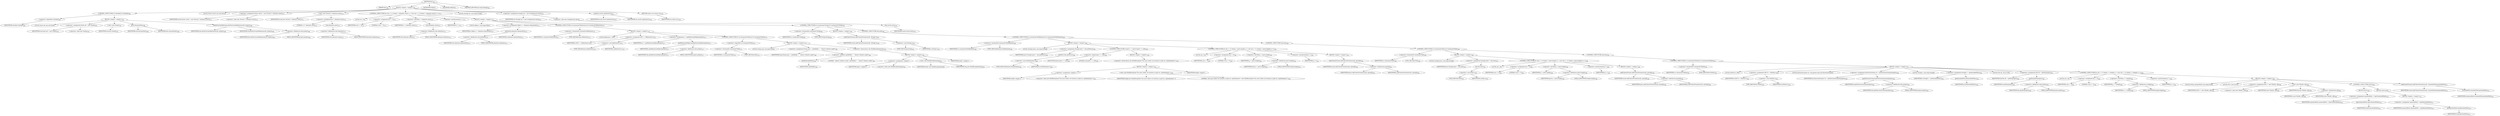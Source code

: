 digraph "list" {  
"450" [label = <(METHOD,list)<SUB>264</SUB>> ]
"56" [label = <(PARAM,this)<SUB>264</SUB>> ]
"451" [label = <(BLOCK,&lt;empty&gt;,&lt;empty&gt;)<SUB>264</SUB>> ]
"452" [label = <(CONTROL_STRUCTURE,if (!checked),if (!checked))<SUB>265</SUB>> ]
"453" [label = <(&lt;operator&gt;.logicalNot,!checked)<SUB>265</SUB>> ]
"454" [label = <(IDENTIFIER,checked,!checked)<SUB>265</SUB>> ]
"455" [label = <(BLOCK,&lt;empty&gt;,&lt;empty&gt;)<SUB>265</SUB>> ]
"54" [label = <(LOCAL,Stack stk: java.util.Stack)> ]
"456" [label = <(&lt;operator&gt;.assignment,Stack stk = new Stack())<SUB>267</SUB>> ]
"457" [label = <(IDENTIFIER,stk,Stack stk = new Stack())<SUB>267</SUB>> ]
"458" [label = <(&lt;operator&gt;.alloc,new Stack())<SUB>267</SUB>> ]
"459" [label = <(&lt;init&gt;,new Stack())<SUB>267</SUB>> ]
"53" [label = <(IDENTIFIER,stk,new Stack())<SUB>267</SUB>> ]
"460" [label = <(push,stk.push(this))<SUB>268</SUB>> ]
"461" [label = <(IDENTIFIER,stk,stk.push(this))<SUB>268</SUB>> ]
"55" [label = <(IDENTIFIER,this,stk.push(this))<SUB>268</SUB>> ]
"462" [label = <(dieOnCircularReference,dieOnCircularReference(stk, project))<SUB>269</SUB>> ]
"57" [label = <(IDENTIFIER,this,dieOnCircularReference(stk, project))<SUB>269</SUB>> ]
"463" [label = <(IDENTIFIER,stk,dieOnCircularReference(stk, project))<SUB>269</SUB>> ]
"464" [label = <(&lt;operator&gt;.fieldAccess,this.project)<SUB>269</SUB>> ]
"465" [label = <(IDENTIFIER,this,dieOnCircularReference(stk, project))<SUB>269</SUB>> ]
"466" [label = <(FIELD_IDENTIFIER,project,project)<SUB>269</SUB>> ]
"59" [label = <(LOCAL,Vector result: java.util.Vector)> ]
"467" [label = <(&lt;operator&gt;.assignment,Vector result = new Vector(2 * elements.size()))<SUB>272</SUB>> ]
"468" [label = <(IDENTIFIER,result,Vector result = new Vector(2 * elements.size()))<SUB>272</SUB>> ]
"469" [label = <(&lt;operator&gt;.alloc,new Vector(2 * elements.size()))<SUB>272</SUB>> ]
"470" [label = <(&lt;init&gt;,new Vector(2 * elements.size()))<SUB>272</SUB>> ]
"58" [label = <(IDENTIFIER,result,new Vector(2 * elements.size()))<SUB>272</SUB>> ]
"471" [label = <(&lt;operator&gt;.multiplication,2 * elements.size())<SUB>272</SUB>> ]
"472" [label = <(LITERAL,2,2 * elements.size())<SUB>272</SUB>> ]
"473" [label = <(size,elements.size())<SUB>272</SUB>> ]
"474" [label = <(&lt;operator&gt;.fieldAccess,this.elements)<SUB>272</SUB>> ]
"475" [label = <(IDENTIFIER,this,elements.size())<SUB>272</SUB>> ]
"476" [label = <(FIELD_IDENTIFIER,elements,elements)<SUB>272</SUB>> ]
"477" [label = <(CONTROL_STRUCTURE,for (int i = 0; Some(i &lt; elements.size()); i++),for (int i = 0; Some(i &lt; elements.size()); i++))<SUB>273</SUB>> ]
"478" [label = <(LOCAL,int i: int)> ]
"479" [label = <(&lt;operator&gt;.assignment,int i = 0)<SUB>273</SUB>> ]
"480" [label = <(IDENTIFIER,i,int i = 0)<SUB>273</SUB>> ]
"481" [label = <(LITERAL,0,int i = 0)<SUB>273</SUB>> ]
"482" [label = <(&lt;operator&gt;.lessThan,i &lt; elements.size())<SUB>273</SUB>> ]
"483" [label = <(IDENTIFIER,i,i &lt; elements.size())<SUB>273</SUB>> ]
"484" [label = <(size,elements.size())<SUB>273</SUB>> ]
"485" [label = <(&lt;operator&gt;.fieldAccess,this.elements)<SUB>273</SUB>> ]
"486" [label = <(IDENTIFIER,this,elements.size())<SUB>273</SUB>> ]
"487" [label = <(FIELD_IDENTIFIER,elements,elements)<SUB>273</SUB>> ]
"488" [label = <(&lt;operator&gt;.postIncrement,i++)<SUB>273</SUB>> ]
"489" [label = <(IDENTIFIER,i,i++)<SUB>273</SUB>> ]
"490" [label = <(BLOCK,&lt;empty&gt;,&lt;empty&gt;)<SUB>273</SUB>> ]
"491" [label = <(LOCAL,Object o: java.lang.Object)> ]
"492" [label = <(&lt;operator&gt;.assignment,Object o = elements.elementAt(i))<SUB>274</SUB>> ]
"493" [label = <(IDENTIFIER,o,Object o = elements.elementAt(i))<SUB>274</SUB>> ]
"494" [label = <(elementAt,elements.elementAt(i))<SUB>274</SUB>> ]
"495" [label = <(&lt;operator&gt;.fieldAccess,this.elements)<SUB>274</SUB>> ]
"496" [label = <(IDENTIFIER,this,elements.elementAt(i))<SUB>274</SUB>> ]
"497" [label = <(FIELD_IDENTIFIER,elements,elements)<SUB>274</SUB>> ]
"498" [label = <(IDENTIFIER,i,elements.elementAt(i))<SUB>274</SUB>> ]
"499" [label = <(CONTROL_STRUCTURE,if (o instanceof Reference),if (o instanceof Reference))<SUB>275</SUB>> ]
"500" [label = <(&lt;operator&gt;.instanceOf,o instanceof Reference)<SUB>275</SUB>> ]
"501" [label = <(IDENTIFIER,o,o instanceof Reference)<SUB>275</SUB>> ]
"502" [label = <(TYPE_REF,Reference,Reference)<SUB>275</SUB>> ]
"503" [label = <(BLOCK,&lt;empty&gt;,&lt;empty&gt;)<SUB>275</SUB>> ]
"504" [label = <(LOCAL,Reference r: ANY)> ]
"505" [label = <(&lt;operator&gt;.assignment,ANY r = (Reference) o)<SUB>276</SUB>> ]
"506" [label = <(IDENTIFIER,r,ANY r = (Reference) o)<SUB>276</SUB>> ]
"507" [label = <(&lt;operator&gt;.cast,(Reference) o)<SUB>276</SUB>> ]
"508" [label = <(TYPE_REF,Reference,Reference)<SUB>276</SUB>> ]
"509" [label = <(IDENTIFIER,o,(Reference) o)<SUB>276</SUB>> ]
"510" [label = <(&lt;operator&gt;.assignment,o = getReferencedObject(project))<SUB>277</SUB>> ]
"511" [label = <(IDENTIFIER,o,o = getReferencedObject(project))<SUB>277</SUB>> ]
"512" [label = <(getReferencedObject,getReferencedObject(project))<SUB>277</SUB>> ]
"513" [label = <(IDENTIFIER,r,getReferencedObject(project))<SUB>277</SUB>> ]
"514" [label = <(&lt;operator&gt;.fieldAccess,this.project)<SUB>277</SUB>> ]
"515" [label = <(IDENTIFIER,this,getReferencedObject(project))<SUB>277</SUB>> ]
"516" [label = <(FIELD_IDENTIFIER,project,project)<SUB>277</SUB>> ]
"517" [label = <(CONTROL_STRUCTURE,if (!(o instanceof Path)),if (!(o instanceof Path)))<SUB>279</SUB>> ]
"518" [label = <(&lt;operator&gt;.logicalNot,!(o instanceof Path))<SUB>279</SUB>> ]
"519" [label = <(&lt;operator&gt;.instanceOf,o instanceof Path)<SUB>279</SUB>> ]
"520" [label = <(IDENTIFIER,o,o instanceof Path)<SUB>279</SUB>> ]
"521" [label = <(TYPE_REF,Path,Path)<SUB>279</SUB>> ]
"522" [label = <(BLOCK,&lt;empty&gt;,&lt;empty&gt;)<SUB>279</SUB>> ]
"523" [label = <(LOCAL,String msg: java.lang.String)> ]
"524" [label = <(&lt;operator&gt;.assignment,String msg = r.getRefId() + &quot; doesn\'t denote a path&quot;)<SUB>280</SUB>> ]
"525" [label = <(IDENTIFIER,msg,String msg = r.getRefId() + &quot; doesn\'t denote a path&quot;)<SUB>280</SUB>> ]
"526" [label = <(&lt;operator&gt;.addition,r.getRefId() + &quot; doesn\'t denote a path&quot;)<SUB>280</SUB>> ]
"527" [label = <(getRefId,getRefId())<SUB>280</SUB>> ]
"528" [label = <(IDENTIFIER,r,getRefId())<SUB>280</SUB>> ]
"529" [label = <(LITERAL,&quot; doesn\'t denote a path&quot;,r.getRefId() + &quot; doesn\'t denote a path&quot;)<SUB>280</SUB>> ]
"530" [label = <(&lt;operator&gt;.throw,throw new BuildException(msg);)<SUB>281</SUB>> ]
"531" [label = <(BLOCK,&lt;empty&gt;,&lt;empty&gt;)<SUB>281</SUB>> ]
"532" [label = <(&lt;operator&gt;.assignment,&lt;empty&gt;)> ]
"533" [label = <(IDENTIFIER,$obj7,&lt;empty&gt;)> ]
"534" [label = <(&lt;operator&gt;.alloc,new BuildException(msg))<SUB>281</SUB>> ]
"535" [label = <(&lt;init&gt;,new BuildException(msg))<SUB>281</SUB>> ]
"536" [label = <(IDENTIFIER,$obj7,new BuildException(msg))> ]
"537" [label = <(IDENTIFIER,msg,new BuildException(msg))<SUB>281</SUB>> ]
"538" [label = <(IDENTIFIER,$obj7,&lt;empty&gt;)> ]
"539" [label = <(CONTROL_STRUCTURE,if (o instanceof String),if (o instanceof String))<SUB>285</SUB>> ]
"540" [label = <(&lt;operator&gt;.instanceOf,o instanceof String)<SUB>285</SUB>> ]
"541" [label = <(IDENTIFIER,o,o instanceof String)<SUB>285</SUB>> ]
"542" [label = <(TYPE_REF,String,String)<SUB>285</SUB>> ]
"543" [label = <(BLOCK,&lt;empty&gt;,&lt;empty&gt;)<SUB>285</SUB>> ]
"544" [label = <(addUnlessPresent,addUnlessPresent(result, (String) o))<SUB>287</SUB>> ]
"545" [label = <(IDENTIFIER,result,addUnlessPresent(result, (String) o))<SUB>287</SUB>> ]
"546" [label = <(&lt;operator&gt;.cast,(String) o)<SUB>287</SUB>> ]
"547" [label = <(TYPE_REF,String,String)<SUB>287</SUB>> ]
"548" [label = <(IDENTIFIER,o,(String) o)<SUB>287</SUB>> ]
"549" [label = <(CONTROL_STRUCTURE,else,else)<SUB>288</SUB>> ]
"550" [label = <(CONTROL_STRUCTURE,if (o instanceof PathElement),if (o instanceof PathElement))<SUB>288</SUB>> ]
"551" [label = <(&lt;operator&gt;.instanceOf,o instanceof PathElement)<SUB>288</SUB>> ]
"552" [label = <(IDENTIFIER,o,o instanceof PathElement)<SUB>288</SUB>> ]
"553" [label = <(TYPE_REF,PathElement,PathElement)<SUB>288</SUB>> ]
"554" [label = <(BLOCK,&lt;empty&gt;,&lt;empty&gt;)<SUB>288</SUB>> ]
"555" [label = <(LOCAL,String[] parts: java.lang.String[])> ]
"556" [label = <(&lt;operator&gt;.assignment,String[] parts = this.getParts())<SUB>289</SUB>> ]
"557" [label = <(IDENTIFIER,parts,String[] parts = this.getParts())<SUB>289</SUB>> ]
"558" [label = <(getParts,this.getParts())<SUB>289</SUB>> ]
"559" [label = <(&lt;operator&gt;.cast,(PathElement) o)<SUB>289</SUB>> ]
"560" [label = <(TYPE_REF,PathElement,PathElement)<SUB>289</SUB>> ]
"561" [label = <(IDENTIFIER,o,(PathElement) o)<SUB>289</SUB>> ]
"562" [label = <(CONTROL_STRUCTURE,if (parts == null),if (parts == null))<SUB>290</SUB>> ]
"563" [label = <(&lt;operator&gt;.equals,parts == null)<SUB>290</SUB>> ]
"564" [label = <(IDENTIFIER,parts,parts == null)<SUB>290</SUB>> ]
"565" [label = <(LITERAL,null,parts == null)<SUB>290</SUB>> ]
"566" [label = <(BLOCK,&lt;empty&gt;,&lt;empty&gt;)<SUB>290</SUB>> ]
"567" [label = <(&lt;operator&gt;.throw,throw new BuildException(&quot;You must either set location or path on &lt;pathelement&gt;&quot;);)<SUB>291</SUB>> ]
"568" [label = <(BLOCK,&lt;empty&gt;,&lt;empty&gt;)<SUB>291</SUB>> ]
"569" [label = <(&lt;operator&gt;.assignment,&lt;empty&gt;)> ]
"570" [label = <(IDENTIFIER,$obj8,&lt;empty&gt;)> ]
"571" [label = <(&lt;operator&gt;.alloc,new BuildException(&quot;You must either set location or path on &lt;pathelement&gt;&quot;))<SUB>291</SUB>> ]
"572" [label = <(&lt;init&gt;,new BuildException(&quot;You must either set location or path on &lt;pathelement&gt;&quot;))<SUB>291</SUB>> ]
"573" [label = <(IDENTIFIER,$obj8,new BuildException(&quot;You must either set location or path on &lt;pathelement&gt;&quot;))> ]
"574" [label = <(LITERAL,&quot;You must either set location or path on &lt;pathelement&gt;&quot;,new BuildException(&quot;You must either set location or path on &lt;pathelement&gt;&quot;))<SUB>291</SUB>> ]
"575" [label = <(IDENTIFIER,$obj8,&lt;empty&gt;)> ]
"576" [label = <(CONTROL_STRUCTURE,for (int j = 0; Some(j &lt; parts.length); j++),for (int j = 0; Some(j &lt; parts.length); j++))<SUB>293</SUB>> ]
"577" [label = <(LOCAL,int j: int)> ]
"578" [label = <(&lt;operator&gt;.assignment,int j = 0)<SUB>293</SUB>> ]
"579" [label = <(IDENTIFIER,j,int j = 0)<SUB>293</SUB>> ]
"580" [label = <(LITERAL,0,int j = 0)<SUB>293</SUB>> ]
"581" [label = <(&lt;operator&gt;.lessThan,j &lt; parts.length)<SUB>293</SUB>> ]
"582" [label = <(IDENTIFIER,j,j &lt; parts.length)<SUB>293</SUB>> ]
"583" [label = <(&lt;operator&gt;.fieldAccess,parts.length)<SUB>293</SUB>> ]
"584" [label = <(IDENTIFIER,parts,j &lt; parts.length)<SUB>293</SUB>> ]
"585" [label = <(FIELD_IDENTIFIER,length,length)<SUB>293</SUB>> ]
"586" [label = <(&lt;operator&gt;.postIncrement,j++)<SUB>293</SUB>> ]
"587" [label = <(IDENTIFIER,j,j++)<SUB>293</SUB>> ]
"588" [label = <(BLOCK,&lt;empty&gt;,&lt;empty&gt;)<SUB>293</SUB>> ]
"589" [label = <(addUnlessPresent,addUnlessPresent(result, parts[j]))<SUB>294</SUB>> ]
"590" [label = <(IDENTIFIER,result,addUnlessPresent(result, parts[j]))<SUB>294</SUB>> ]
"591" [label = <(&lt;operator&gt;.indexAccess,parts[j])<SUB>294</SUB>> ]
"592" [label = <(IDENTIFIER,parts,addUnlessPresent(result, parts[j]))<SUB>294</SUB>> ]
"593" [label = <(IDENTIFIER,j,addUnlessPresent(result, parts[j]))<SUB>294</SUB>> ]
"594" [label = <(CONTROL_STRUCTURE,else,else)<SUB>296</SUB>> ]
"595" [label = <(CONTROL_STRUCTURE,if (o instanceof Path),if (o instanceof Path))<SUB>296</SUB>> ]
"596" [label = <(&lt;operator&gt;.instanceOf,o instanceof Path)<SUB>296</SUB>> ]
"597" [label = <(IDENTIFIER,o,o instanceof Path)<SUB>296</SUB>> ]
"598" [label = <(TYPE_REF,Path,Path)<SUB>296</SUB>> ]
"599" [label = <(BLOCK,&lt;empty&gt;,&lt;empty&gt;)<SUB>296</SUB>> ]
"600" [label = <(LOCAL,String[] parts: java.lang.String[])> ]
"601" [label = <(&lt;operator&gt;.assignment,String[] parts = this.list())<SUB>297</SUB>> ]
"602" [label = <(IDENTIFIER,parts,String[] parts = this.list())<SUB>297</SUB>> ]
"603" [label = <(list,this.list())<SUB>297</SUB>> ]
"604" [label = <(&lt;operator&gt;.cast,(Path) o)<SUB>297</SUB>> ]
"605" [label = <(TYPE_REF,Path,Path)<SUB>297</SUB>> ]
"606" [label = <(IDENTIFIER,o,(Path) o)<SUB>297</SUB>> ]
"607" [label = <(CONTROL_STRUCTURE,for (int j = 0; Some(j &lt; parts.length); j++),for (int j = 0; Some(j &lt; parts.length); j++))<SUB>298</SUB>> ]
"608" [label = <(LOCAL,int j: int)> ]
"609" [label = <(&lt;operator&gt;.assignment,int j = 0)<SUB>298</SUB>> ]
"610" [label = <(IDENTIFIER,j,int j = 0)<SUB>298</SUB>> ]
"611" [label = <(LITERAL,0,int j = 0)<SUB>298</SUB>> ]
"612" [label = <(&lt;operator&gt;.lessThan,j &lt; parts.length)<SUB>298</SUB>> ]
"613" [label = <(IDENTIFIER,j,j &lt; parts.length)<SUB>298</SUB>> ]
"614" [label = <(&lt;operator&gt;.fieldAccess,parts.length)<SUB>298</SUB>> ]
"615" [label = <(IDENTIFIER,parts,j &lt; parts.length)<SUB>298</SUB>> ]
"616" [label = <(FIELD_IDENTIFIER,length,length)<SUB>298</SUB>> ]
"617" [label = <(&lt;operator&gt;.postIncrement,j++)<SUB>298</SUB>> ]
"618" [label = <(IDENTIFIER,j,j++)<SUB>298</SUB>> ]
"619" [label = <(BLOCK,&lt;empty&gt;,&lt;empty&gt;)<SUB>298</SUB>> ]
"620" [label = <(addUnlessPresent,addUnlessPresent(result, parts[j]))<SUB>299</SUB>> ]
"621" [label = <(IDENTIFIER,result,addUnlessPresent(result, parts[j]))<SUB>299</SUB>> ]
"622" [label = <(&lt;operator&gt;.indexAccess,parts[j])<SUB>299</SUB>> ]
"623" [label = <(IDENTIFIER,parts,addUnlessPresent(result, parts[j]))<SUB>299</SUB>> ]
"624" [label = <(IDENTIFIER,j,addUnlessPresent(result, parts[j]))<SUB>299</SUB>> ]
"625" [label = <(CONTROL_STRUCTURE,else,else)<SUB>301</SUB>> ]
"626" [label = <(CONTROL_STRUCTURE,if (o instanceof FileSet),if (o instanceof FileSet))<SUB>301</SUB>> ]
"627" [label = <(&lt;operator&gt;.instanceOf,o instanceof FileSet)<SUB>301</SUB>> ]
"628" [label = <(IDENTIFIER,o,o instanceof FileSet)<SUB>301</SUB>> ]
"629" [label = <(TYPE_REF,FileSet,FileSet)<SUB>301</SUB>> ]
"630" [label = <(BLOCK,&lt;empty&gt;,&lt;empty&gt;)<SUB>301</SUB>> ]
"631" [label = <(LOCAL,FileSet fs: ANY)> ]
"632" [label = <(&lt;operator&gt;.assignment,ANY fs = (FileSet) o)<SUB>302</SUB>> ]
"633" [label = <(IDENTIFIER,fs,ANY fs = (FileSet) o)<SUB>302</SUB>> ]
"634" [label = <(&lt;operator&gt;.cast,(FileSet) o)<SUB>302</SUB>> ]
"635" [label = <(TYPE_REF,FileSet,FileSet)<SUB>302</SUB>> ]
"636" [label = <(IDENTIFIER,o,(FileSet) o)<SUB>302</SUB>> ]
"637" [label = <(LOCAL,DirectoryScanner ds: org.apache.tools.ant.DirectoryScanner)> ]
"638" [label = <(&lt;operator&gt;.assignment,DirectoryScanner ds = getDirectoryScanner(project))<SUB>303</SUB>> ]
"639" [label = <(IDENTIFIER,ds,DirectoryScanner ds = getDirectoryScanner(project))<SUB>303</SUB>> ]
"640" [label = <(getDirectoryScanner,getDirectoryScanner(project))<SUB>303</SUB>> ]
"641" [label = <(IDENTIFIER,fs,getDirectoryScanner(project))<SUB>303</SUB>> ]
"642" [label = <(&lt;operator&gt;.fieldAccess,this.project)<SUB>303</SUB>> ]
"643" [label = <(IDENTIFIER,this,getDirectoryScanner(project))<SUB>303</SUB>> ]
"644" [label = <(FIELD_IDENTIFIER,project,project)<SUB>303</SUB>> ]
"645" [label = <(LOCAL,String[] s: java.lang.String[])> ]
"646" [label = <(&lt;operator&gt;.assignment,String[] s = getIncludedFiles())<SUB>304</SUB>> ]
"647" [label = <(IDENTIFIER,s,String[] s = getIncludedFiles())<SUB>304</SUB>> ]
"648" [label = <(getIncludedFiles,getIncludedFiles())<SUB>304</SUB>> ]
"649" [label = <(IDENTIFIER,ds,getIncludedFiles())<SUB>304</SUB>> ]
"650" [label = <(LOCAL,File dir: java.io.File)> ]
"651" [label = <(&lt;operator&gt;.assignment,File dir = getDir(project))<SUB>305</SUB>> ]
"652" [label = <(IDENTIFIER,dir,File dir = getDir(project))<SUB>305</SUB>> ]
"653" [label = <(getDir,getDir(project))<SUB>305</SUB>> ]
"654" [label = <(IDENTIFIER,fs,getDir(project))<SUB>305</SUB>> ]
"655" [label = <(&lt;operator&gt;.fieldAccess,this.project)<SUB>305</SUB>> ]
"656" [label = <(IDENTIFIER,this,getDir(project))<SUB>305</SUB>> ]
"657" [label = <(FIELD_IDENTIFIER,project,project)<SUB>305</SUB>> ]
"658" [label = <(CONTROL_STRUCTURE,for (int j = 0; Some(j &lt; s.length); j++),for (int j = 0; Some(j &lt; s.length); j++))<SUB>306</SUB>> ]
"659" [label = <(LOCAL,int j: int)> ]
"660" [label = <(&lt;operator&gt;.assignment,int j = 0)<SUB>306</SUB>> ]
"661" [label = <(IDENTIFIER,j,int j = 0)<SUB>306</SUB>> ]
"662" [label = <(LITERAL,0,int j = 0)<SUB>306</SUB>> ]
"663" [label = <(&lt;operator&gt;.lessThan,j &lt; s.length)<SUB>306</SUB>> ]
"664" [label = <(IDENTIFIER,j,j &lt; s.length)<SUB>306</SUB>> ]
"665" [label = <(&lt;operator&gt;.fieldAccess,s.length)<SUB>306</SUB>> ]
"666" [label = <(IDENTIFIER,s,j &lt; s.length)<SUB>306</SUB>> ]
"667" [label = <(FIELD_IDENTIFIER,length,length)<SUB>306</SUB>> ]
"668" [label = <(&lt;operator&gt;.postIncrement,j++)<SUB>306</SUB>> ]
"669" [label = <(IDENTIFIER,j,j++)<SUB>306</SUB>> ]
"670" [label = <(BLOCK,&lt;empty&gt;,&lt;empty&gt;)<SUB>306</SUB>> ]
"671" [label = <(LOCAL,String canonicalPath: java.lang.String)> ]
"61" [label = <(LOCAL,File f: java.io.File)> ]
"672" [label = <(&lt;operator&gt;.assignment,File f = new File(dir, s[j]))<SUB>308</SUB>> ]
"673" [label = <(IDENTIFIER,f,File f = new File(dir, s[j]))<SUB>308</SUB>> ]
"674" [label = <(&lt;operator&gt;.alloc,new File(dir, s[j]))<SUB>308</SUB>> ]
"675" [label = <(&lt;init&gt;,new File(dir, s[j]))<SUB>308</SUB>> ]
"60" [label = <(IDENTIFIER,f,new File(dir, s[j]))<SUB>308</SUB>> ]
"676" [label = <(IDENTIFIER,dir,new File(dir, s[j]))<SUB>308</SUB>> ]
"677" [label = <(&lt;operator&gt;.indexAccess,s[j])<SUB>308</SUB>> ]
"678" [label = <(IDENTIFIER,s,new File(dir, s[j]))<SUB>308</SUB>> ]
"679" [label = <(IDENTIFIER,j,new File(dir, s[j]))<SUB>308</SUB>> ]
"680" [label = <(CONTROL_STRUCTURE,try,try)<SUB>309</SUB>> ]
"681" [label = <(BLOCK,try,try)<SUB>309</SUB>> ]
"682" [label = <(&lt;operator&gt;.assignment,canonicalPath = f.getCanonicalPath())<SUB>310</SUB>> ]
"683" [label = <(IDENTIFIER,canonicalPath,canonicalPath = f.getCanonicalPath())<SUB>310</SUB>> ]
"684" [label = <(getCanonicalPath,f.getCanonicalPath())<SUB>310</SUB>> ]
"685" [label = <(IDENTIFIER,f,f.getCanonicalPath())<SUB>310</SUB>> ]
"686" [label = <(BLOCK,catch,catch)> ]
"687" [label = <(BLOCK,&lt;empty&gt;,&lt;empty&gt;)<SUB>311</SUB>> ]
"688" [label = <(&lt;operator&gt;.assignment,canonicalPath = f.getAbsolutePath())<SUB>312</SUB>> ]
"689" [label = <(IDENTIFIER,canonicalPath,canonicalPath = f.getAbsolutePath())<SUB>312</SUB>> ]
"690" [label = <(getAbsolutePath,f.getAbsolutePath())<SUB>312</SUB>> ]
"691" [label = <(IDENTIFIER,f,f.getAbsolutePath())<SUB>312</SUB>> ]
"692" [label = <(addUnlessPresent,addUnlessPresent(result, translateFile(canonicalPath)))<SUB>314</SUB>> ]
"693" [label = <(IDENTIFIER,result,addUnlessPresent(result, translateFile(canonicalPath)))<SUB>314</SUB>> ]
"694" [label = <(translateFile,translateFile(canonicalPath))<SUB>314</SUB>> ]
"695" [label = <(IDENTIFIER,canonicalPath,translateFile(canonicalPath))<SUB>314</SUB>> ]
"696" [label = <(LOCAL,String[] res: java.lang.String[])> ]
"697" [label = <(&lt;operator&gt;.assignment,String[] res = new String[result.size()])<SUB>318</SUB>> ]
"698" [label = <(IDENTIFIER,res,String[] res = new String[result.size()])<SUB>318</SUB>> ]
"699" [label = <(&lt;operator&gt;.alloc,new String[result.size()])> ]
"700" [label = <(size,result.size())<SUB>318</SUB>> ]
"701" [label = <(IDENTIFIER,result,result.size())<SUB>318</SUB>> ]
"702" [label = <(copyInto,result.copyInto(res))<SUB>319</SUB>> ]
"703" [label = <(IDENTIFIER,result,result.copyInto(res))<SUB>319</SUB>> ]
"704" [label = <(IDENTIFIER,res,result.copyInto(res))<SUB>319</SUB>> ]
"705" [label = <(RETURN,return res;,return res;)<SUB>320</SUB>> ]
"706" [label = <(IDENTIFIER,res,return res;)<SUB>320</SUB>> ]
"707" [label = <(MODIFIER,PUBLIC)> ]
"708" [label = <(MODIFIER,VIRTUAL)> ]
"709" [label = <(METHOD_RETURN,java.lang.String[])<SUB>264</SUB>> ]
  "450" -> "56" 
  "450" -> "451" 
  "450" -> "707" 
  "450" -> "708" 
  "450" -> "709" 
  "451" -> "452" 
  "451" -> "59" 
  "451" -> "467" 
  "451" -> "470" 
  "451" -> "477" 
  "451" -> "696" 
  "451" -> "697" 
  "451" -> "702" 
  "451" -> "705" 
  "452" -> "453" 
  "452" -> "455" 
  "453" -> "454" 
  "455" -> "54" 
  "455" -> "456" 
  "455" -> "459" 
  "455" -> "460" 
  "455" -> "462" 
  "456" -> "457" 
  "456" -> "458" 
  "459" -> "53" 
  "460" -> "461" 
  "460" -> "55" 
  "462" -> "57" 
  "462" -> "463" 
  "462" -> "464" 
  "464" -> "465" 
  "464" -> "466" 
  "467" -> "468" 
  "467" -> "469" 
  "470" -> "58" 
  "470" -> "471" 
  "471" -> "472" 
  "471" -> "473" 
  "473" -> "474" 
  "474" -> "475" 
  "474" -> "476" 
  "477" -> "478" 
  "477" -> "479" 
  "477" -> "482" 
  "477" -> "488" 
  "477" -> "490" 
  "479" -> "480" 
  "479" -> "481" 
  "482" -> "483" 
  "482" -> "484" 
  "484" -> "485" 
  "485" -> "486" 
  "485" -> "487" 
  "488" -> "489" 
  "490" -> "491" 
  "490" -> "492" 
  "490" -> "499" 
  "490" -> "539" 
  "492" -> "493" 
  "492" -> "494" 
  "494" -> "495" 
  "494" -> "498" 
  "495" -> "496" 
  "495" -> "497" 
  "499" -> "500" 
  "499" -> "503" 
  "500" -> "501" 
  "500" -> "502" 
  "503" -> "504" 
  "503" -> "505" 
  "503" -> "510" 
  "503" -> "517" 
  "505" -> "506" 
  "505" -> "507" 
  "507" -> "508" 
  "507" -> "509" 
  "510" -> "511" 
  "510" -> "512" 
  "512" -> "513" 
  "512" -> "514" 
  "514" -> "515" 
  "514" -> "516" 
  "517" -> "518" 
  "517" -> "522" 
  "518" -> "519" 
  "519" -> "520" 
  "519" -> "521" 
  "522" -> "523" 
  "522" -> "524" 
  "522" -> "530" 
  "524" -> "525" 
  "524" -> "526" 
  "526" -> "527" 
  "526" -> "529" 
  "527" -> "528" 
  "530" -> "531" 
  "531" -> "532" 
  "531" -> "535" 
  "531" -> "538" 
  "532" -> "533" 
  "532" -> "534" 
  "535" -> "536" 
  "535" -> "537" 
  "539" -> "540" 
  "539" -> "543" 
  "539" -> "549" 
  "540" -> "541" 
  "540" -> "542" 
  "543" -> "544" 
  "544" -> "545" 
  "544" -> "546" 
  "546" -> "547" 
  "546" -> "548" 
  "549" -> "550" 
  "550" -> "551" 
  "550" -> "554" 
  "550" -> "594" 
  "551" -> "552" 
  "551" -> "553" 
  "554" -> "555" 
  "554" -> "556" 
  "554" -> "562" 
  "554" -> "576" 
  "556" -> "557" 
  "556" -> "558" 
  "558" -> "559" 
  "559" -> "560" 
  "559" -> "561" 
  "562" -> "563" 
  "562" -> "566" 
  "563" -> "564" 
  "563" -> "565" 
  "566" -> "567" 
  "567" -> "568" 
  "568" -> "569" 
  "568" -> "572" 
  "568" -> "575" 
  "569" -> "570" 
  "569" -> "571" 
  "572" -> "573" 
  "572" -> "574" 
  "576" -> "577" 
  "576" -> "578" 
  "576" -> "581" 
  "576" -> "586" 
  "576" -> "588" 
  "578" -> "579" 
  "578" -> "580" 
  "581" -> "582" 
  "581" -> "583" 
  "583" -> "584" 
  "583" -> "585" 
  "586" -> "587" 
  "588" -> "589" 
  "589" -> "590" 
  "589" -> "591" 
  "591" -> "592" 
  "591" -> "593" 
  "594" -> "595" 
  "595" -> "596" 
  "595" -> "599" 
  "595" -> "625" 
  "596" -> "597" 
  "596" -> "598" 
  "599" -> "600" 
  "599" -> "601" 
  "599" -> "607" 
  "601" -> "602" 
  "601" -> "603" 
  "603" -> "604" 
  "604" -> "605" 
  "604" -> "606" 
  "607" -> "608" 
  "607" -> "609" 
  "607" -> "612" 
  "607" -> "617" 
  "607" -> "619" 
  "609" -> "610" 
  "609" -> "611" 
  "612" -> "613" 
  "612" -> "614" 
  "614" -> "615" 
  "614" -> "616" 
  "617" -> "618" 
  "619" -> "620" 
  "620" -> "621" 
  "620" -> "622" 
  "622" -> "623" 
  "622" -> "624" 
  "625" -> "626" 
  "626" -> "627" 
  "626" -> "630" 
  "627" -> "628" 
  "627" -> "629" 
  "630" -> "631" 
  "630" -> "632" 
  "630" -> "637" 
  "630" -> "638" 
  "630" -> "645" 
  "630" -> "646" 
  "630" -> "650" 
  "630" -> "651" 
  "630" -> "658" 
  "632" -> "633" 
  "632" -> "634" 
  "634" -> "635" 
  "634" -> "636" 
  "638" -> "639" 
  "638" -> "640" 
  "640" -> "641" 
  "640" -> "642" 
  "642" -> "643" 
  "642" -> "644" 
  "646" -> "647" 
  "646" -> "648" 
  "648" -> "649" 
  "651" -> "652" 
  "651" -> "653" 
  "653" -> "654" 
  "653" -> "655" 
  "655" -> "656" 
  "655" -> "657" 
  "658" -> "659" 
  "658" -> "660" 
  "658" -> "663" 
  "658" -> "668" 
  "658" -> "670" 
  "660" -> "661" 
  "660" -> "662" 
  "663" -> "664" 
  "663" -> "665" 
  "665" -> "666" 
  "665" -> "667" 
  "668" -> "669" 
  "670" -> "671" 
  "670" -> "61" 
  "670" -> "672" 
  "670" -> "675" 
  "670" -> "680" 
  "670" -> "692" 
  "672" -> "673" 
  "672" -> "674" 
  "675" -> "60" 
  "675" -> "676" 
  "675" -> "677" 
  "677" -> "678" 
  "677" -> "679" 
  "680" -> "681" 
  "680" -> "686" 
  "681" -> "682" 
  "682" -> "683" 
  "682" -> "684" 
  "684" -> "685" 
  "686" -> "687" 
  "687" -> "688" 
  "688" -> "689" 
  "688" -> "690" 
  "690" -> "691" 
  "692" -> "693" 
  "692" -> "694" 
  "694" -> "695" 
  "697" -> "698" 
  "697" -> "699" 
  "699" -> "700" 
  "700" -> "701" 
  "702" -> "703" 
  "702" -> "704" 
  "705" -> "706" 
}

